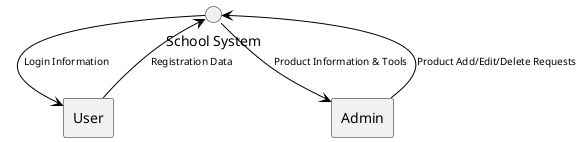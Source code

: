 @startuml
skinparam monochrome true
skinparam class {
    BackgroundColor White
    BorderColor Black
    ArrowColor Black
    FontSize 12
}
skinparam circle {
    BackgroundColor White
    BorderColor Black
}
skinparam ArrowThickness 1
skinparam ArrowFontSize 10

circle "School System" as SysName

rectangle "User" as EE1
rectangle "Admin" as EE2

SysName --> EE1: Login Information
EE1 --> SysName: Registration Data
SysName --> EE2: Product Information & Tools
EE2 --> SysName: Product Add/Edit/Delete Requests
@enduml